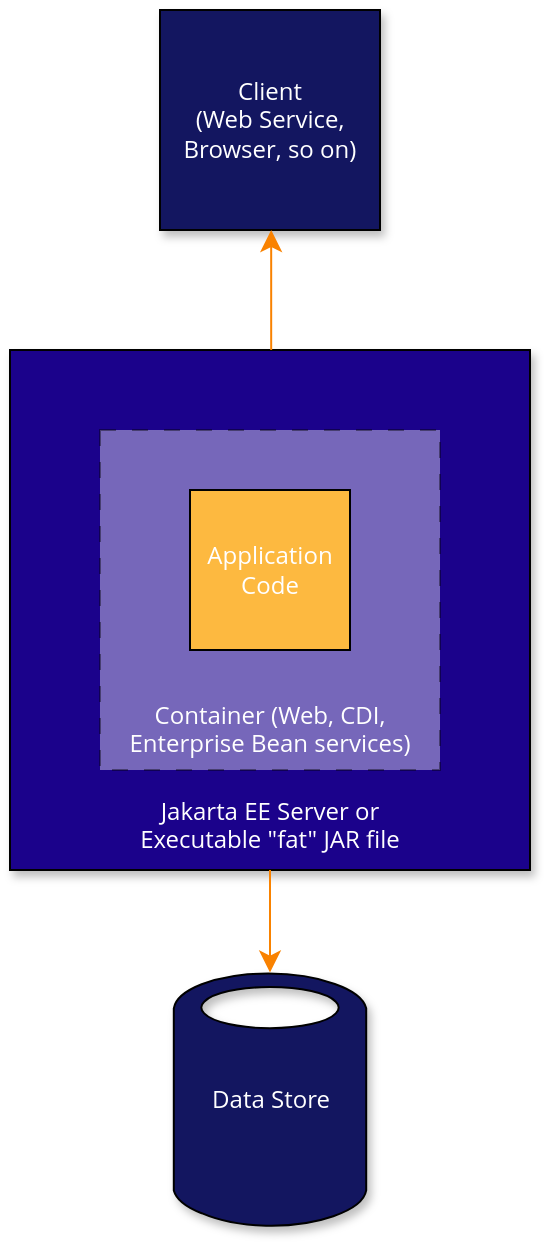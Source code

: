 <mxfile version="21.6.5" type="device">
  <diagram name="Page-1" id="kZ1cG6v_w5aUAQFG9GD5">
    <mxGraphModel dx="1087" dy="653" grid="1" gridSize="10" guides="1" tooltips="1" connect="1" arrows="1" fold="1" page="1" pageScale="1" pageWidth="850" pageHeight="1100" background="#ffffff" math="0" shadow="0">
      <root>
        <mxCell id="0" />
        <mxCell id="1" parent="0" />
        <mxCell id="cMLyCkzywxG6j4JxettD-2" value="&lt;br&gt;&lt;br&gt;&lt;br&gt;&lt;br&gt;&lt;br&gt;&lt;br&gt;&lt;br&gt;&lt;br&gt;&lt;br&gt;&lt;br&gt;&lt;br&gt;&lt;br&gt;&lt;br&gt;&lt;br&gt;&lt;br&gt;Jakarta EE Server or &lt;br&gt;Executable &quot;fat&quot; JAR file" style="whiteSpace=wrap;html=1;aspect=fixed;strokeColor=default;fillColor=#1b028b;fontFamily=Open Sans;fontSource=https%3A%2F%2Ffonts.googleapis.com%2Fcss%3Ffamily%3DOpen%2BSans;labelPosition=center;verticalLabelPosition=middle;align=center;verticalAlign=middle;shadow=1;gradientColor=none;fillStyle=auto;fontColor=#FFFFFF;fontStyle=0" vertex="1" parent="1">
          <mxGeometry x="260" y="310" width="260" height="260" as="geometry" />
        </mxCell>
        <mxCell id="cMLyCkzywxG6j4JxettD-3" value="&lt;br&gt;&lt;br&gt;&lt;br&gt;&lt;br&gt;&lt;br&gt;&lt;br&gt;&lt;br&gt;&lt;br&gt;&lt;br&gt;Container (Web, CDI, Enterprise Bean services)" style="whiteSpace=wrap;html=1;aspect=fixed;strokeColor=#000000;fillColor=#ffffff;fontFamily=Open Sans;fontSource=https%3A%2F%2Ffonts.googleapis.com%2Fcss%3Ffamily%3DOpen%2BSans;labelPosition=center;verticalLabelPosition=middle;align=center;verticalAlign=middle;dashed=1;dashPattern=8 8;fontColor=#FFFFFF;opacity=40;fontStyle=0" vertex="1" parent="1">
          <mxGeometry x="305" y="350" width="170" height="170" as="geometry" />
        </mxCell>
        <mxCell id="cMLyCkzywxG6j4JxettD-4" value="Application Code" style="whiteSpace=wrap;html=1;aspect=fixed;strokeColor=#000000;fillColor=#fdb940;fontFamily=Open Sans;fontSource=https%3A%2F%2Ffonts.googleapis.com%2Fcss%3Ffamily%3DOpen%2BSans;labelPosition=center;verticalLabelPosition=middle;align=center;verticalAlign=middle;shadow=0;fontColor=#FFFFFF;fontStyle=0" vertex="1" parent="1">
          <mxGeometry x="350" y="380" width="80" height="80" as="geometry" />
        </mxCell>
        <mxCell id="cMLyCkzywxG6j4JxettD-7" value="Data Store" style="sketch=0;aspect=fixed;pointerEvents=1;shadow=1;dashed=0;html=1;strokeColor=default;labelPosition=center;verticalLabelPosition=middle;verticalAlign=middle;align=center;fillColor=#131660;shape=mxgraph.mscae.enterprise.database_generic;fontFamily=Open Sans;fontSource=https%3A%2F%2Ffonts.googleapis.com%2Fcss%3Ffamily%3DOpen%2BSans;fontColor=#FFFFFF;fontStyle=0" vertex="1" parent="1">
          <mxGeometry x="341.9" y="620" width="96.2" height="130" as="geometry" />
        </mxCell>
        <mxCell id="cMLyCkzywxG6j4JxettD-9" value="Client&lt;br&gt;(Web Service, Browser, so on)" style="whiteSpace=wrap;html=1;aspect=fixed;strokeColor=default;fillColor=#131660;fontFamily=Open Sans;fontSource=https%3A%2F%2Ffonts.googleapis.com%2Fcss%3Ffamily%3DOpen%2BSans;labelPosition=center;verticalLabelPosition=middle;align=center;verticalAlign=middle;shadow=1;gradientColor=none;fillStyle=auto;fontColor=#FFFFFF;fontStyle=0" vertex="1" parent="1">
          <mxGeometry x="335" y="140" width="110" height="110" as="geometry" />
        </mxCell>
        <mxCell id="cMLyCkzywxG6j4JxettD-12" value="" style="edgeStyle=segmentEdgeStyle;endArrow=classic;html=1;curved=0;rounded=0;endSize=8;startSize=8;strokeColor=#F98200;fontFamily=Open Sans;fontSource=https%3A%2F%2Ffonts.googleapis.com%2Fcss%3Ffamily%3DOpen%2BSans;fontStyle=0" edge="1" parent="1" source="cMLyCkzywxG6j4JxettD-2">
          <mxGeometry width="50" height="50" relative="1" as="geometry">
            <mxPoint x="375.57" y="288.98" as="sourcePoint" />
            <mxPoint x="390.59" y="250" as="targetPoint" />
          </mxGeometry>
        </mxCell>
        <mxCell id="cMLyCkzywxG6j4JxettD-13" value="" style="edgeStyle=segmentEdgeStyle;endArrow=classic;html=1;curved=0;rounded=0;endSize=8;startSize=8;strokeColor=#F98200;exitX=0.5;exitY=1;exitDx=0;exitDy=0;entryX=0.5;entryY=0.01;entryDx=0;entryDy=0;entryPerimeter=0;fontFamily=Open Sans;fontSource=https%3A%2F%2Ffonts.googleapis.com%2Fcss%3Ffamily%3DOpen%2BSans;fontStyle=0" edge="1" parent="1" source="cMLyCkzywxG6j4JxettD-2" target="cMLyCkzywxG6j4JxettD-7">
          <mxGeometry width="50" height="50" relative="1" as="geometry">
            <mxPoint x="620.41" y="570" as="sourcePoint" />
            <mxPoint x="620" y="610" as="targetPoint" />
            <Array as="points">
              <mxPoint x="390" y="600" />
              <mxPoint x="390" y="600" />
            </Array>
          </mxGeometry>
        </mxCell>
      </root>
    </mxGraphModel>
  </diagram>
</mxfile>
